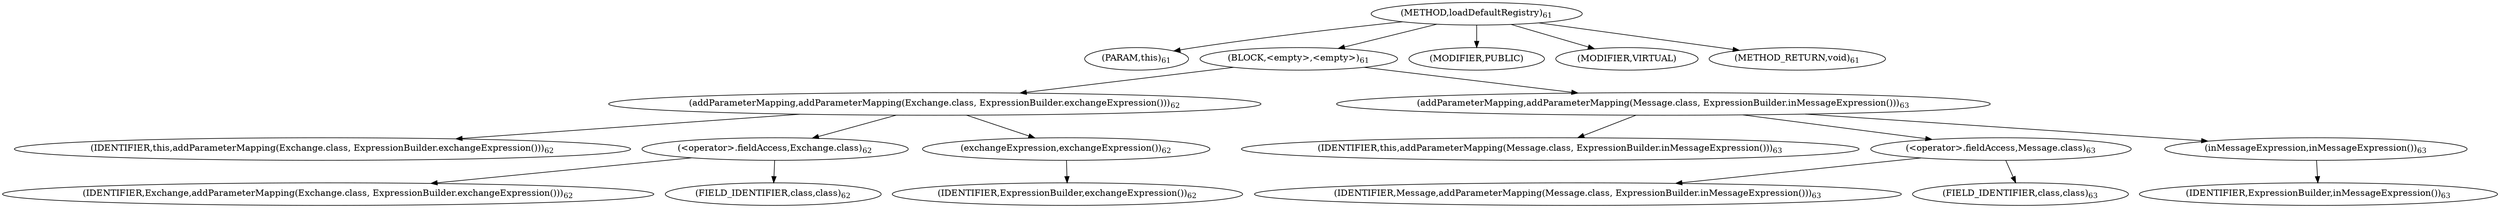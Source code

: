 digraph "loadDefaultRegistry" {  
"66" [label = <(METHOD,loadDefaultRegistry)<SUB>61</SUB>> ]
"4" [label = <(PARAM,this)<SUB>61</SUB>> ]
"67" [label = <(BLOCK,&lt;empty&gt;,&lt;empty&gt;)<SUB>61</SUB>> ]
"68" [label = <(addParameterMapping,addParameterMapping(Exchange.class, ExpressionBuilder.exchangeExpression()))<SUB>62</SUB>> ]
"3" [label = <(IDENTIFIER,this,addParameterMapping(Exchange.class, ExpressionBuilder.exchangeExpression()))<SUB>62</SUB>> ]
"69" [label = <(&lt;operator&gt;.fieldAccess,Exchange.class)<SUB>62</SUB>> ]
"70" [label = <(IDENTIFIER,Exchange,addParameterMapping(Exchange.class, ExpressionBuilder.exchangeExpression()))<SUB>62</SUB>> ]
"71" [label = <(FIELD_IDENTIFIER,class,class)<SUB>62</SUB>> ]
"72" [label = <(exchangeExpression,exchangeExpression())<SUB>62</SUB>> ]
"73" [label = <(IDENTIFIER,ExpressionBuilder,exchangeExpression())<SUB>62</SUB>> ]
"74" [label = <(addParameterMapping,addParameterMapping(Message.class, ExpressionBuilder.inMessageExpression()))<SUB>63</SUB>> ]
"5" [label = <(IDENTIFIER,this,addParameterMapping(Message.class, ExpressionBuilder.inMessageExpression()))<SUB>63</SUB>> ]
"75" [label = <(&lt;operator&gt;.fieldAccess,Message.class)<SUB>63</SUB>> ]
"76" [label = <(IDENTIFIER,Message,addParameterMapping(Message.class, ExpressionBuilder.inMessageExpression()))<SUB>63</SUB>> ]
"77" [label = <(FIELD_IDENTIFIER,class,class)<SUB>63</SUB>> ]
"78" [label = <(inMessageExpression,inMessageExpression())<SUB>63</SUB>> ]
"79" [label = <(IDENTIFIER,ExpressionBuilder,inMessageExpression())<SUB>63</SUB>> ]
"80" [label = <(MODIFIER,PUBLIC)> ]
"81" [label = <(MODIFIER,VIRTUAL)> ]
"82" [label = <(METHOD_RETURN,void)<SUB>61</SUB>> ]
  "66" -> "4" 
  "66" -> "67" 
  "66" -> "80" 
  "66" -> "81" 
  "66" -> "82" 
  "67" -> "68" 
  "67" -> "74" 
  "68" -> "3" 
  "68" -> "69" 
  "68" -> "72" 
  "69" -> "70" 
  "69" -> "71" 
  "72" -> "73" 
  "74" -> "5" 
  "74" -> "75" 
  "74" -> "78" 
  "75" -> "76" 
  "75" -> "77" 
  "78" -> "79" 
}
